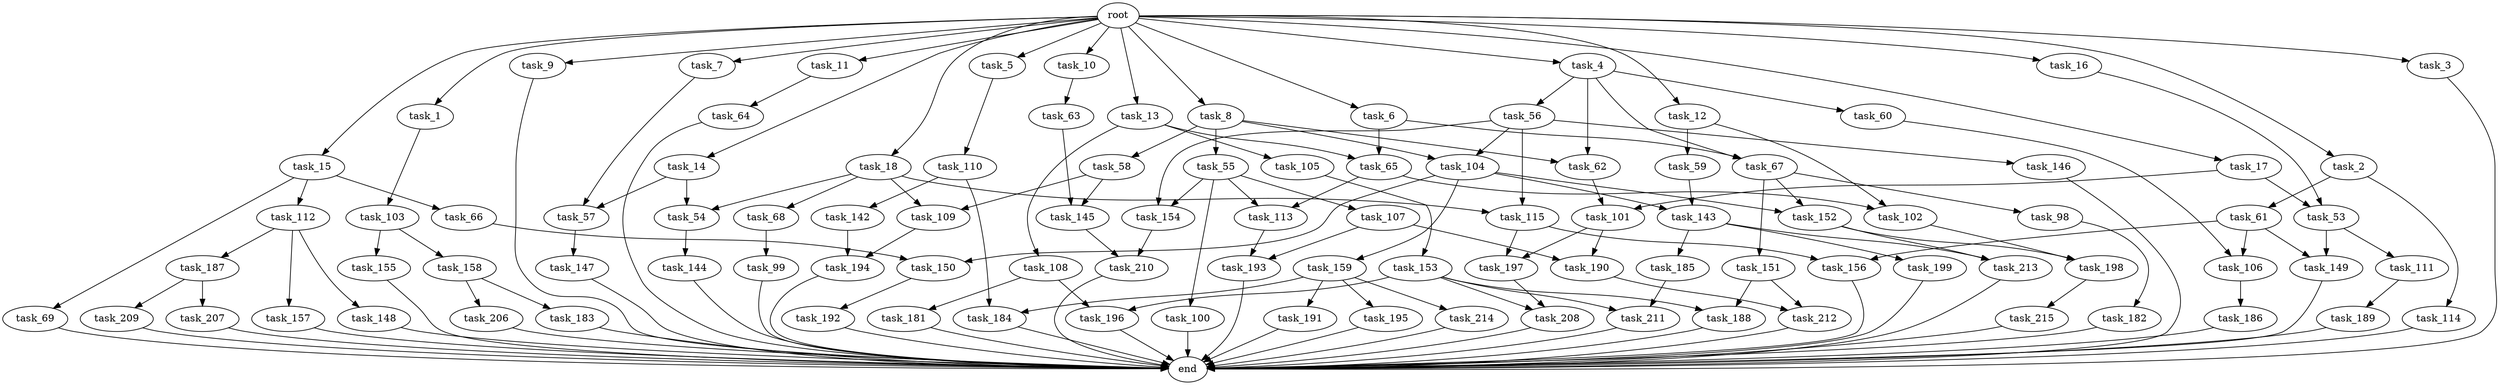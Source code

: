 digraph G {
  task_105 [size="214748364800.000000"];
  task_15 [size="1024.000000"];
  task_55 [size="309237645312.000000"];
  task_102 [size="687194767360.000000"];
  task_63 [size="858993459200.000000"];
  task_184 [size="910533066752.000000"];
  task_143 [size="1168231104512.000000"];
  task_207 [size="137438953472.000000"];
  task_153 [size="137438953472.000000"];
  task_191 [size="695784701952.000000"];
  task_7 [size="1024.000000"];
  task_104 [size="386547056640.000000"];
  task_57 [size="936302870528.000000"];
  task_214 [size="695784701952.000000"];
  task_154 [size="498216206336.000000"];
  task_106 [size="1005022347264.000000"];
  task_155 [size="214748364800.000000"];
  task_98 [size="695784701952.000000"];
  task_9 [size="1024.000000"];
  task_56 [size="34359738368.000000"];
  task_181 [size="214748364800.000000"];
  task_112 [size="309237645312.000000"];
  task_147 [size="34359738368.000000"];
  task_185 [size="695784701952.000000"];
  task_59 [size="137438953472.000000"];
  task_142 [size="214748364800.000000"];
  task_64 [size="137438953472.000000"];
  task_198 [size="687194767360.000000"];
  task_65 [size="292057776128.000000"];
  task_150 [size="1073741824000.000000"];
  task_18 [size="1024.000000"];
  task_188 [size="687194767360.000000"];
  task_212 [size="1245540515840.000000"];
  task_68 [size="77309411328.000000"];
  task_115 [size="154618822656.000000"];
  task_58 [size="309237645312.000000"];
  task_190 [size="1168231104512.000000"];
  task_54 [size="936302870528.000000"];
  task_61 [size="549755813888.000000"];
  task_109 [size="111669149696.000000"];
  task_11 [size="1024.000000"];
  task_145 [size="111669149696.000000"];
  task_1 [size="1024.000000"];
  task_196 [size="352187318272.000000"];
  task_53 [size="1245540515840.000000"];
  task_159 [size="858993459200.000000"];
  task_157 [size="214748364800.000000"];
  task_156 [size="730144440320.000000"];
  task_210 [size="292057776128.000000"];
  task_189 [size="420906795008.000000"];
  task_69 [size="309237645312.000000"];
  task_99 [size="695784701952.000000"];
  task_146 [size="77309411328.000000"];
  task_194 [size="498216206336.000000"];
  task_62 [size="343597383680.000000"];
  task_66 [size="309237645312.000000"];
  task_213 [size="1245540515840.000000"];
  task_195 [size="695784701952.000000"];
  end [size="0.000000"];
  task_144 [size="309237645312.000000"];
  task_192 [size="137438953472.000000"];
  task_4 [size="1024.000000"];
  task_206 [size="309237645312.000000"];
  task_60 [size="34359738368.000000"];
  task_10 [size="1024.000000"];
  task_193 [size="936302870528.000000"];
  task_114 [size="549755813888.000000"];
  task_8 [size="1024.000000"];
  task_100 [size="420906795008.000000"];
  task_67 [size="111669149696.000000"];
  task_14 [size="1024.000000"];
  task_12 [size="1024.000000"];
  task_13 [size="1024.000000"];
  task_187 [size="214748364800.000000"];
  task_108 [size="214748364800.000000"];
  task_3 [size="1024.000000"];
  task_158 [size="214748364800.000000"];
  task_151 [size="695784701952.000000"];
  task_103 [size="34359738368.000000"];
  task_113 [size="970662608896.000000"];
  task_6 [size="1024.000000"];
  task_186 [size="420906795008.000000"];
  task_2 [size="1024.000000"];
  task_209 [size="137438953472.000000"];
  task_197 [size="343597383680.000000"];
  task_183 [size="309237645312.000000"];
  task_107 [size="420906795008.000000"];
  task_182 [size="549755813888.000000"];
  task_211 [size="352187318272.000000"];
  task_149 [size="1116691496960.000000"];
  task_17 [size="1024.000000"];
  root [size="0.000000"];
  task_148 [size="214748364800.000000"];
  task_111 [size="420906795008.000000"];
  task_101 [size="584115552256.000000"];
  task_16 [size="1024.000000"];
  task_199 [size="695784701952.000000"];
  task_152 [size="1554778161152.000000"];
  task_5 [size="1024.000000"];
  task_215 [size="549755813888.000000"];
  task_110 [size="77309411328.000000"];
  task_208 [size="833223655424.000000"];

  task_105 -> task_153 [size="134217728.000000"];
  task_15 -> task_66 [size="301989888.000000"];
  task_15 -> task_112 [size="301989888.000000"];
  task_15 -> task_69 [size="301989888.000000"];
  task_55 -> task_100 [size="411041792.000000"];
  task_55 -> task_154 [size="411041792.000000"];
  task_55 -> task_107 [size="411041792.000000"];
  task_55 -> task_113 [size="411041792.000000"];
  task_102 -> task_198 [size="134217728.000000"];
  task_63 -> task_145 [size="75497472.000000"];
  task_184 -> end [size="1.000000"];
  task_143 -> task_213 [size="679477248.000000"];
  task_143 -> task_199 [size="679477248.000000"];
  task_143 -> task_185 [size="679477248.000000"];
  task_207 -> end [size="1.000000"];
  task_153 -> task_188 [size="134217728.000000"];
  task_153 -> task_196 [size="134217728.000000"];
  task_153 -> task_208 [size="134217728.000000"];
  task_153 -> task_211 [size="134217728.000000"];
  task_191 -> end [size="1.000000"];
  task_7 -> task_57 [size="75497472.000000"];
  task_104 -> task_143 [size="838860800.000000"];
  task_104 -> task_150 [size="838860800.000000"];
  task_104 -> task_152 [size="838860800.000000"];
  task_104 -> task_159 [size="838860800.000000"];
  task_57 -> task_147 [size="33554432.000000"];
  task_214 -> end [size="1.000000"];
  task_154 -> task_210 [size="209715200.000000"];
  task_106 -> task_186 [size="411041792.000000"];
  task_155 -> end [size="1.000000"];
  task_98 -> task_182 [size="536870912.000000"];
  task_9 -> end [size="1.000000"];
  task_56 -> task_146 [size="75497472.000000"];
  task_56 -> task_104 [size="75497472.000000"];
  task_56 -> task_154 [size="75497472.000000"];
  task_56 -> task_115 [size="75497472.000000"];
  task_181 -> end [size="1.000000"];
  task_112 -> task_148 [size="209715200.000000"];
  task_112 -> task_157 [size="209715200.000000"];
  task_112 -> task_187 [size="209715200.000000"];
  task_147 -> end [size="1.000000"];
  task_185 -> task_211 [size="209715200.000000"];
  task_59 -> task_143 [size="301989888.000000"];
  task_142 -> task_194 [size="75497472.000000"];
  task_64 -> end [size="1.000000"];
  task_198 -> task_215 [size="536870912.000000"];
  task_65 -> task_113 [size="536870912.000000"];
  task_65 -> task_102 [size="536870912.000000"];
  task_150 -> task_192 [size="134217728.000000"];
  task_18 -> task_109 [size="75497472.000000"];
  task_18 -> task_54 [size="75497472.000000"];
  task_18 -> task_68 [size="75497472.000000"];
  task_18 -> task_115 [size="75497472.000000"];
  task_188 -> end [size="1.000000"];
  task_212 -> end [size="1.000000"];
  task_68 -> task_99 [size="679477248.000000"];
  task_115 -> task_156 [size="33554432.000000"];
  task_115 -> task_197 [size="33554432.000000"];
  task_58 -> task_109 [size="33554432.000000"];
  task_58 -> task_145 [size="33554432.000000"];
  task_190 -> task_212 [size="679477248.000000"];
  task_54 -> task_144 [size="301989888.000000"];
  task_61 -> task_149 [size="679477248.000000"];
  task_61 -> task_156 [size="679477248.000000"];
  task_61 -> task_106 [size="679477248.000000"];
  task_109 -> task_194 [size="411041792.000000"];
  task_11 -> task_64 [size="134217728.000000"];
  task_145 -> task_210 [size="75497472.000000"];
  task_1 -> task_103 [size="33554432.000000"];
  task_196 -> end [size="1.000000"];
  task_53 -> task_149 [size="411041792.000000"];
  task_53 -> task_111 [size="411041792.000000"];
  task_159 -> task_184 [size="679477248.000000"];
  task_159 -> task_214 [size="679477248.000000"];
  task_159 -> task_195 [size="679477248.000000"];
  task_159 -> task_191 [size="679477248.000000"];
  task_157 -> end [size="1.000000"];
  task_156 -> end [size="1.000000"];
  task_210 -> end [size="1.000000"];
  task_189 -> end [size="1.000000"];
  task_69 -> end [size="1.000000"];
  task_99 -> end [size="1.000000"];
  task_146 -> end [size="1.000000"];
  task_194 -> end [size="1.000000"];
  task_62 -> task_101 [size="33554432.000000"];
  task_66 -> task_150 [size="209715200.000000"];
  task_213 -> end [size="1.000000"];
  task_195 -> end [size="1.000000"];
  task_144 -> end [size="1.000000"];
  task_192 -> end [size="1.000000"];
  task_4 -> task_56 [size="33554432.000000"];
  task_4 -> task_60 [size="33554432.000000"];
  task_4 -> task_67 [size="33554432.000000"];
  task_4 -> task_62 [size="33554432.000000"];
  task_206 -> end [size="1.000000"];
  task_60 -> task_106 [size="301989888.000000"];
  task_10 -> task_63 [size="838860800.000000"];
  task_193 -> end [size="1.000000"];
  task_114 -> end [size="1.000000"];
  task_8 -> task_58 [size="301989888.000000"];
  task_8 -> task_62 [size="301989888.000000"];
  task_8 -> task_55 [size="301989888.000000"];
  task_8 -> task_104 [size="301989888.000000"];
  task_100 -> end [size="1.000000"];
  task_67 -> task_98 [size="679477248.000000"];
  task_67 -> task_152 [size="679477248.000000"];
  task_67 -> task_151 [size="679477248.000000"];
  task_14 -> task_54 [size="838860800.000000"];
  task_14 -> task_57 [size="838860800.000000"];
  task_12 -> task_59 [size="134217728.000000"];
  task_12 -> task_102 [size="134217728.000000"];
  task_13 -> task_65 [size="209715200.000000"];
  task_13 -> task_108 [size="209715200.000000"];
  task_13 -> task_105 [size="209715200.000000"];
  task_187 -> task_207 [size="134217728.000000"];
  task_187 -> task_209 [size="134217728.000000"];
  task_108 -> task_181 [size="209715200.000000"];
  task_108 -> task_196 [size="209715200.000000"];
  task_3 -> end [size="1.000000"];
  task_158 -> task_206 [size="301989888.000000"];
  task_158 -> task_183 [size="301989888.000000"];
  task_151 -> task_212 [size="536870912.000000"];
  task_151 -> task_188 [size="536870912.000000"];
  task_103 -> task_158 [size="209715200.000000"];
  task_103 -> task_155 [size="209715200.000000"];
  task_113 -> task_193 [size="75497472.000000"];
  task_6 -> task_65 [size="75497472.000000"];
  task_6 -> task_67 [size="75497472.000000"];
  task_186 -> end [size="1.000000"];
  task_2 -> task_114 [size="536870912.000000"];
  task_2 -> task_61 [size="536870912.000000"];
  task_209 -> end [size="1.000000"];
  task_197 -> task_208 [size="679477248.000000"];
  task_183 -> end [size="1.000000"];
  task_107 -> task_193 [size="838860800.000000"];
  task_107 -> task_190 [size="838860800.000000"];
  task_182 -> end [size="1.000000"];
  task_211 -> end [size="1.000000"];
  task_149 -> end [size="1.000000"];
  task_17 -> task_53 [size="536870912.000000"];
  task_17 -> task_101 [size="536870912.000000"];
  root -> task_13 [size="1.000000"];
  root -> task_17 [size="1.000000"];
  root -> task_3 [size="1.000000"];
  root -> task_4 [size="1.000000"];
  root -> task_11 [size="1.000000"];
  root -> task_15 [size="1.000000"];
  root -> task_10 [size="1.000000"];
  root -> task_6 [size="1.000000"];
  root -> task_9 [size="1.000000"];
  root -> task_16 [size="1.000000"];
  root -> task_8 [size="1.000000"];
  root -> task_18 [size="1.000000"];
  root -> task_1 [size="1.000000"];
  root -> task_5 [size="1.000000"];
  root -> task_7 [size="1.000000"];
  root -> task_2 [size="1.000000"];
  root -> task_14 [size="1.000000"];
  root -> task_12 [size="1.000000"];
  task_148 -> end [size="1.000000"];
  task_111 -> task_189 [size="411041792.000000"];
  task_101 -> task_197 [size="301989888.000000"];
  task_101 -> task_190 [size="301989888.000000"];
  task_16 -> task_53 [size="679477248.000000"];
  task_199 -> end [size="1.000000"];
  task_152 -> task_213 [size="536870912.000000"];
  task_152 -> task_198 [size="536870912.000000"];
  task_5 -> task_110 [size="75497472.000000"];
  task_215 -> end [size="1.000000"];
  task_110 -> task_184 [size="209715200.000000"];
  task_110 -> task_142 [size="209715200.000000"];
  task_208 -> end [size="1.000000"];
}
